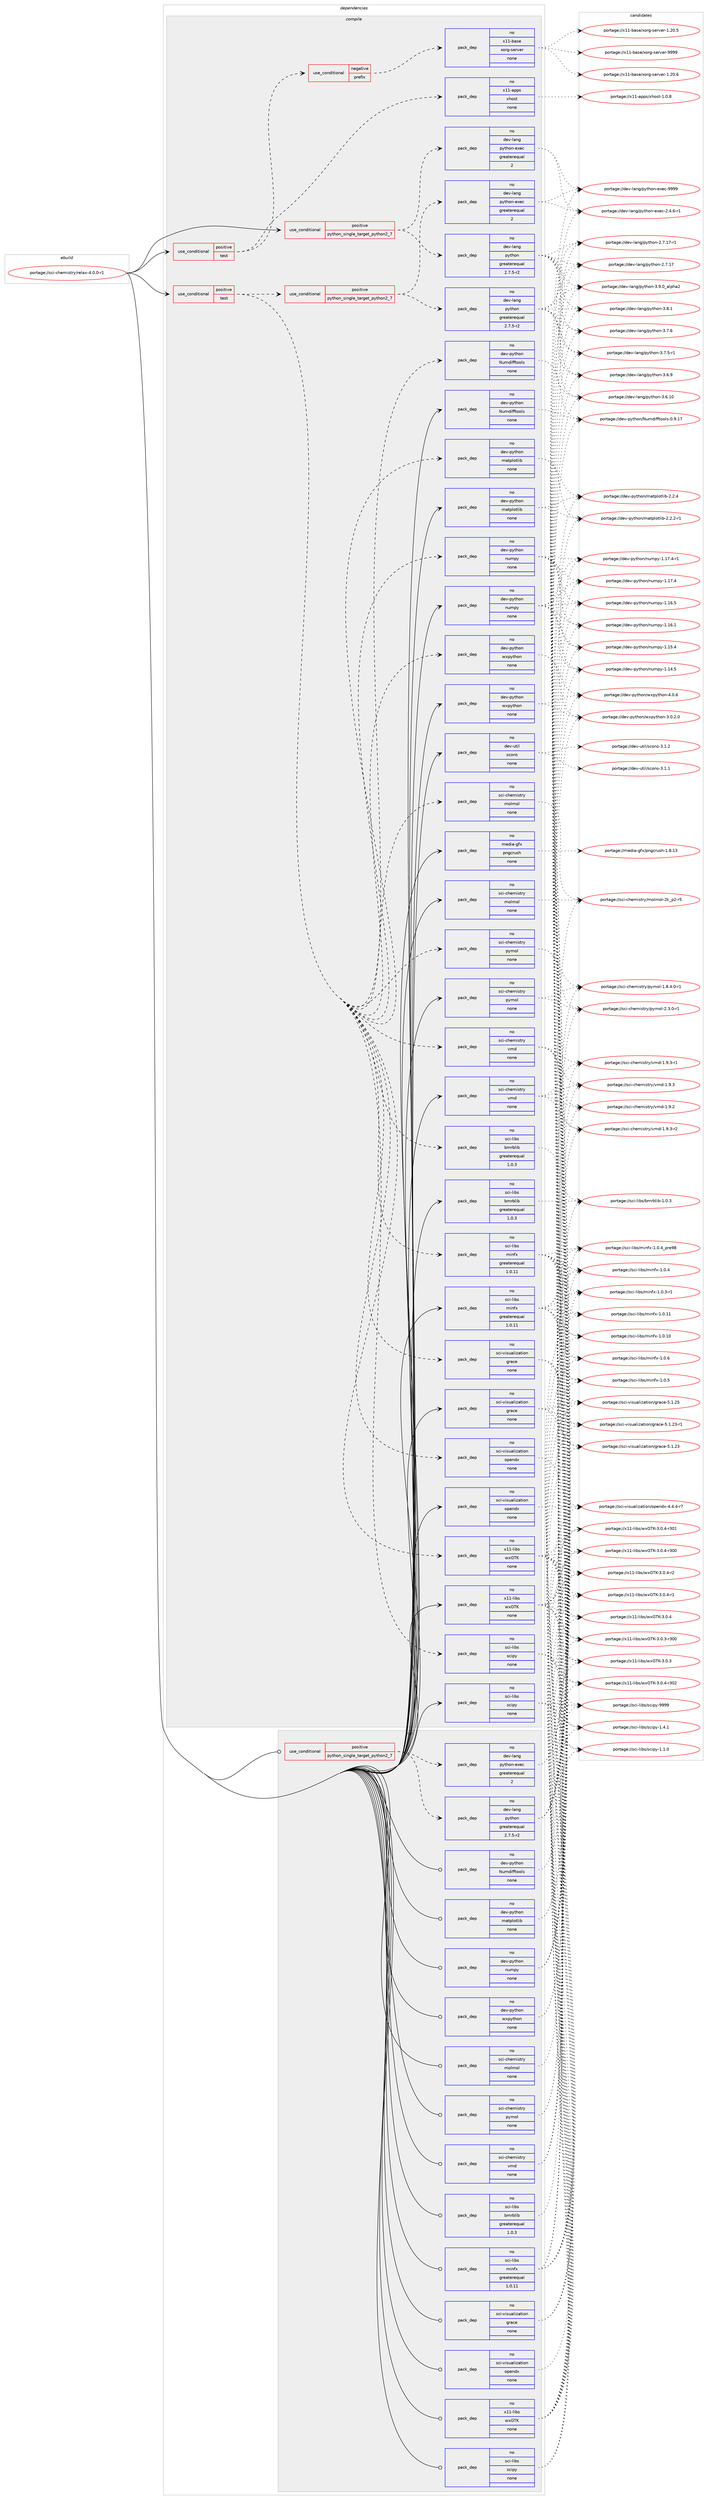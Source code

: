 digraph prolog {

# *************
# Graph options
# *************

newrank=true;
concentrate=true;
compound=true;
graph [rankdir=LR,fontname=Helvetica,fontsize=10,ranksep=1.5];#, ranksep=2.5, nodesep=0.2];
edge  [arrowhead=vee];
node  [fontname=Helvetica,fontsize=10];

# **********
# The ebuild
# **********

subgraph cluster_leftcol {
color=gray;
label=<<i>ebuild</i>>;
id [label="portage://sci-chemistry/relax-4.0.0-r1", color=red, width=4, href="../sci-chemistry/relax-4.0.0-r1.svg"];
}

# ****************
# The dependencies
# ****************

subgraph cluster_midcol {
color=gray;
label=<<i>dependencies</i>>;
subgraph cluster_compile {
fillcolor="#eeeeee";
style=filled;
label=<<i>compile</i>>;
subgraph cond20832 {
dependency107855 [label=<<TABLE BORDER="0" CELLBORDER="1" CELLSPACING="0" CELLPADDING="4"><TR><TD ROWSPAN="3" CELLPADDING="10">use_conditional</TD></TR><TR><TD>positive</TD></TR><TR><TD>python_single_target_python2_7</TD></TR></TABLE>>, shape=none, color=red];
subgraph pack85199 {
dependency107856 [label=<<TABLE BORDER="0" CELLBORDER="1" CELLSPACING="0" CELLPADDING="4" WIDTH="220"><TR><TD ROWSPAN="6" CELLPADDING="30">pack_dep</TD></TR><TR><TD WIDTH="110">no</TD></TR><TR><TD>dev-lang</TD></TR><TR><TD>python</TD></TR><TR><TD>greaterequal</TD></TR><TR><TD>2.7.5-r2</TD></TR></TABLE>>, shape=none, color=blue];
}
dependency107855:e -> dependency107856:w [weight=20,style="dashed",arrowhead="vee"];
subgraph pack85200 {
dependency107857 [label=<<TABLE BORDER="0" CELLBORDER="1" CELLSPACING="0" CELLPADDING="4" WIDTH="220"><TR><TD ROWSPAN="6" CELLPADDING="30">pack_dep</TD></TR><TR><TD WIDTH="110">no</TD></TR><TR><TD>dev-lang</TD></TR><TR><TD>python-exec</TD></TR><TR><TD>greaterequal</TD></TR><TR><TD>2</TD></TR></TABLE>>, shape=none, color=blue];
}
dependency107855:e -> dependency107857:w [weight=20,style="dashed",arrowhead="vee"];
}
id:e -> dependency107855:w [weight=20,style="solid",arrowhead="vee"];
subgraph cond20833 {
dependency107858 [label=<<TABLE BORDER="0" CELLBORDER="1" CELLSPACING="0" CELLPADDING="4"><TR><TD ROWSPAN="3" CELLPADDING="10">use_conditional</TD></TR><TR><TD>positive</TD></TR><TR><TD>test</TD></TR></TABLE>>, shape=none, color=red];
subgraph cond20834 {
dependency107859 [label=<<TABLE BORDER="0" CELLBORDER="1" CELLSPACING="0" CELLPADDING="4"><TR><TD ROWSPAN="3" CELLPADDING="10">use_conditional</TD></TR><TR><TD>negative</TD></TR><TR><TD>prefix</TD></TR></TABLE>>, shape=none, color=red];
subgraph pack85201 {
dependency107860 [label=<<TABLE BORDER="0" CELLBORDER="1" CELLSPACING="0" CELLPADDING="4" WIDTH="220"><TR><TD ROWSPAN="6" CELLPADDING="30">pack_dep</TD></TR><TR><TD WIDTH="110">no</TD></TR><TR><TD>x11-base</TD></TR><TR><TD>xorg-server</TD></TR><TR><TD>none</TD></TR><TR><TD></TD></TR></TABLE>>, shape=none, color=blue];
}
dependency107859:e -> dependency107860:w [weight=20,style="dashed",arrowhead="vee"];
}
dependency107858:e -> dependency107859:w [weight=20,style="dashed",arrowhead="vee"];
subgraph pack85202 {
dependency107861 [label=<<TABLE BORDER="0" CELLBORDER="1" CELLSPACING="0" CELLPADDING="4" WIDTH="220"><TR><TD ROWSPAN="6" CELLPADDING="30">pack_dep</TD></TR><TR><TD WIDTH="110">no</TD></TR><TR><TD>x11-apps</TD></TR><TR><TD>xhost</TD></TR><TR><TD>none</TD></TR><TR><TD></TD></TR></TABLE>>, shape=none, color=blue];
}
dependency107858:e -> dependency107861:w [weight=20,style="dashed",arrowhead="vee"];
}
id:e -> dependency107858:w [weight=20,style="solid",arrowhead="vee"];
subgraph cond20835 {
dependency107862 [label=<<TABLE BORDER="0" CELLBORDER="1" CELLSPACING="0" CELLPADDING="4"><TR><TD ROWSPAN="3" CELLPADDING="10">use_conditional</TD></TR><TR><TD>positive</TD></TR><TR><TD>test</TD></TR></TABLE>>, shape=none, color=red];
subgraph cond20836 {
dependency107863 [label=<<TABLE BORDER="0" CELLBORDER="1" CELLSPACING="0" CELLPADDING="4"><TR><TD ROWSPAN="3" CELLPADDING="10">use_conditional</TD></TR><TR><TD>positive</TD></TR><TR><TD>python_single_target_python2_7</TD></TR></TABLE>>, shape=none, color=red];
subgraph pack85203 {
dependency107864 [label=<<TABLE BORDER="0" CELLBORDER="1" CELLSPACING="0" CELLPADDING="4" WIDTH="220"><TR><TD ROWSPAN="6" CELLPADDING="30">pack_dep</TD></TR><TR><TD WIDTH="110">no</TD></TR><TR><TD>dev-lang</TD></TR><TR><TD>python</TD></TR><TR><TD>greaterequal</TD></TR><TR><TD>2.7.5-r2</TD></TR></TABLE>>, shape=none, color=blue];
}
dependency107863:e -> dependency107864:w [weight=20,style="dashed",arrowhead="vee"];
subgraph pack85204 {
dependency107865 [label=<<TABLE BORDER="0" CELLBORDER="1" CELLSPACING="0" CELLPADDING="4" WIDTH="220"><TR><TD ROWSPAN="6" CELLPADDING="30">pack_dep</TD></TR><TR><TD WIDTH="110">no</TD></TR><TR><TD>dev-lang</TD></TR><TR><TD>python-exec</TD></TR><TR><TD>greaterequal</TD></TR><TR><TD>2</TD></TR></TABLE>>, shape=none, color=blue];
}
dependency107863:e -> dependency107865:w [weight=20,style="dashed",arrowhead="vee"];
}
dependency107862:e -> dependency107863:w [weight=20,style="dashed",arrowhead="vee"];
subgraph pack85205 {
dependency107866 [label=<<TABLE BORDER="0" CELLBORDER="1" CELLSPACING="0" CELLPADDING="4" WIDTH="220"><TR><TD ROWSPAN="6" CELLPADDING="30">pack_dep</TD></TR><TR><TD WIDTH="110">no</TD></TR><TR><TD>dev-python</TD></TR><TR><TD>Numdifftools</TD></TR><TR><TD>none</TD></TR><TR><TD></TD></TR></TABLE>>, shape=none, color=blue];
}
dependency107862:e -> dependency107866:w [weight=20,style="dashed",arrowhead="vee"];
subgraph pack85206 {
dependency107867 [label=<<TABLE BORDER="0" CELLBORDER="1" CELLSPACING="0" CELLPADDING="4" WIDTH="220"><TR><TD ROWSPAN="6" CELLPADDING="30">pack_dep</TD></TR><TR><TD WIDTH="110">no</TD></TR><TR><TD>dev-python</TD></TR><TR><TD>matplotlib</TD></TR><TR><TD>none</TD></TR><TR><TD></TD></TR></TABLE>>, shape=none, color=blue];
}
dependency107862:e -> dependency107867:w [weight=20,style="dashed",arrowhead="vee"];
subgraph pack85207 {
dependency107868 [label=<<TABLE BORDER="0" CELLBORDER="1" CELLSPACING="0" CELLPADDING="4" WIDTH="220"><TR><TD ROWSPAN="6" CELLPADDING="30">pack_dep</TD></TR><TR><TD WIDTH="110">no</TD></TR><TR><TD>dev-python</TD></TR><TR><TD>numpy</TD></TR><TR><TD>none</TD></TR><TR><TD></TD></TR></TABLE>>, shape=none, color=blue];
}
dependency107862:e -> dependency107868:w [weight=20,style="dashed",arrowhead="vee"];
subgraph pack85208 {
dependency107869 [label=<<TABLE BORDER="0" CELLBORDER="1" CELLSPACING="0" CELLPADDING="4" WIDTH="220"><TR><TD ROWSPAN="6" CELLPADDING="30">pack_dep</TD></TR><TR><TD WIDTH="110">no</TD></TR><TR><TD>dev-python</TD></TR><TR><TD>wxpython</TD></TR><TR><TD>none</TD></TR><TR><TD></TD></TR></TABLE>>, shape=none, color=blue];
}
dependency107862:e -> dependency107869:w [weight=20,style="dashed",arrowhead="vee"];
subgraph pack85209 {
dependency107870 [label=<<TABLE BORDER="0" CELLBORDER="1" CELLSPACING="0" CELLPADDING="4" WIDTH="220"><TR><TD ROWSPAN="6" CELLPADDING="30">pack_dep</TD></TR><TR><TD WIDTH="110">no</TD></TR><TR><TD>sci-chemistry</TD></TR><TR><TD>molmol</TD></TR><TR><TD>none</TD></TR><TR><TD></TD></TR></TABLE>>, shape=none, color=blue];
}
dependency107862:e -> dependency107870:w [weight=20,style="dashed",arrowhead="vee"];
subgraph pack85210 {
dependency107871 [label=<<TABLE BORDER="0" CELLBORDER="1" CELLSPACING="0" CELLPADDING="4" WIDTH="220"><TR><TD ROWSPAN="6" CELLPADDING="30">pack_dep</TD></TR><TR><TD WIDTH="110">no</TD></TR><TR><TD>sci-chemistry</TD></TR><TR><TD>pymol</TD></TR><TR><TD>none</TD></TR><TR><TD></TD></TR></TABLE>>, shape=none, color=blue];
}
dependency107862:e -> dependency107871:w [weight=20,style="dashed",arrowhead="vee"];
subgraph pack85211 {
dependency107872 [label=<<TABLE BORDER="0" CELLBORDER="1" CELLSPACING="0" CELLPADDING="4" WIDTH="220"><TR><TD ROWSPAN="6" CELLPADDING="30">pack_dep</TD></TR><TR><TD WIDTH="110">no</TD></TR><TR><TD>sci-chemistry</TD></TR><TR><TD>vmd</TD></TR><TR><TD>none</TD></TR><TR><TD></TD></TR></TABLE>>, shape=none, color=blue];
}
dependency107862:e -> dependency107872:w [weight=20,style="dashed",arrowhead="vee"];
subgraph pack85212 {
dependency107873 [label=<<TABLE BORDER="0" CELLBORDER="1" CELLSPACING="0" CELLPADDING="4" WIDTH="220"><TR><TD ROWSPAN="6" CELLPADDING="30">pack_dep</TD></TR><TR><TD WIDTH="110">no</TD></TR><TR><TD>sci-libs</TD></TR><TR><TD>bmrblib</TD></TR><TR><TD>greaterequal</TD></TR><TR><TD>1.0.3</TD></TR></TABLE>>, shape=none, color=blue];
}
dependency107862:e -> dependency107873:w [weight=20,style="dashed",arrowhead="vee"];
subgraph pack85213 {
dependency107874 [label=<<TABLE BORDER="0" CELLBORDER="1" CELLSPACING="0" CELLPADDING="4" WIDTH="220"><TR><TD ROWSPAN="6" CELLPADDING="30">pack_dep</TD></TR><TR><TD WIDTH="110">no</TD></TR><TR><TD>sci-libs</TD></TR><TR><TD>minfx</TD></TR><TR><TD>greaterequal</TD></TR><TR><TD>1.0.11</TD></TR></TABLE>>, shape=none, color=blue];
}
dependency107862:e -> dependency107874:w [weight=20,style="dashed",arrowhead="vee"];
subgraph pack85214 {
dependency107875 [label=<<TABLE BORDER="0" CELLBORDER="1" CELLSPACING="0" CELLPADDING="4" WIDTH="220"><TR><TD ROWSPAN="6" CELLPADDING="30">pack_dep</TD></TR><TR><TD WIDTH="110">no</TD></TR><TR><TD>sci-libs</TD></TR><TR><TD>scipy</TD></TR><TR><TD>none</TD></TR><TR><TD></TD></TR></TABLE>>, shape=none, color=blue];
}
dependency107862:e -> dependency107875:w [weight=20,style="dashed",arrowhead="vee"];
subgraph pack85215 {
dependency107876 [label=<<TABLE BORDER="0" CELLBORDER="1" CELLSPACING="0" CELLPADDING="4" WIDTH="220"><TR><TD ROWSPAN="6" CELLPADDING="30">pack_dep</TD></TR><TR><TD WIDTH="110">no</TD></TR><TR><TD>sci-visualization</TD></TR><TR><TD>grace</TD></TR><TR><TD>none</TD></TR><TR><TD></TD></TR></TABLE>>, shape=none, color=blue];
}
dependency107862:e -> dependency107876:w [weight=20,style="dashed",arrowhead="vee"];
subgraph pack85216 {
dependency107877 [label=<<TABLE BORDER="0" CELLBORDER="1" CELLSPACING="0" CELLPADDING="4" WIDTH="220"><TR><TD ROWSPAN="6" CELLPADDING="30">pack_dep</TD></TR><TR><TD WIDTH="110">no</TD></TR><TR><TD>sci-visualization</TD></TR><TR><TD>opendx</TD></TR><TR><TD>none</TD></TR><TR><TD></TD></TR></TABLE>>, shape=none, color=blue];
}
dependency107862:e -> dependency107877:w [weight=20,style="dashed",arrowhead="vee"];
subgraph pack85217 {
dependency107878 [label=<<TABLE BORDER="0" CELLBORDER="1" CELLSPACING="0" CELLPADDING="4" WIDTH="220"><TR><TD ROWSPAN="6" CELLPADDING="30">pack_dep</TD></TR><TR><TD WIDTH="110">no</TD></TR><TR><TD>x11-libs</TD></TR><TR><TD>wxGTK</TD></TR><TR><TD>none</TD></TR><TR><TD></TD></TR></TABLE>>, shape=none, color=blue];
}
dependency107862:e -> dependency107878:w [weight=20,style="dashed",arrowhead="vee"];
}
id:e -> dependency107862:w [weight=20,style="solid",arrowhead="vee"];
subgraph pack85218 {
dependency107879 [label=<<TABLE BORDER="0" CELLBORDER="1" CELLSPACING="0" CELLPADDING="4" WIDTH="220"><TR><TD ROWSPAN="6" CELLPADDING="30">pack_dep</TD></TR><TR><TD WIDTH="110">no</TD></TR><TR><TD>dev-python</TD></TR><TR><TD>Numdifftools</TD></TR><TR><TD>none</TD></TR><TR><TD></TD></TR></TABLE>>, shape=none, color=blue];
}
id:e -> dependency107879:w [weight=20,style="solid",arrowhead="vee"];
subgraph pack85219 {
dependency107880 [label=<<TABLE BORDER="0" CELLBORDER="1" CELLSPACING="0" CELLPADDING="4" WIDTH="220"><TR><TD ROWSPAN="6" CELLPADDING="30">pack_dep</TD></TR><TR><TD WIDTH="110">no</TD></TR><TR><TD>dev-python</TD></TR><TR><TD>matplotlib</TD></TR><TR><TD>none</TD></TR><TR><TD></TD></TR></TABLE>>, shape=none, color=blue];
}
id:e -> dependency107880:w [weight=20,style="solid",arrowhead="vee"];
subgraph pack85220 {
dependency107881 [label=<<TABLE BORDER="0" CELLBORDER="1" CELLSPACING="0" CELLPADDING="4" WIDTH="220"><TR><TD ROWSPAN="6" CELLPADDING="30">pack_dep</TD></TR><TR><TD WIDTH="110">no</TD></TR><TR><TD>dev-python</TD></TR><TR><TD>numpy</TD></TR><TR><TD>none</TD></TR><TR><TD></TD></TR></TABLE>>, shape=none, color=blue];
}
id:e -> dependency107881:w [weight=20,style="solid",arrowhead="vee"];
subgraph pack85221 {
dependency107882 [label=<<TABLE BORDER="0" CELLBORDER="1" CELLSPACING="0" CELLPADDING="4" WIDTH="220"><TR><TD ROWSPAN="6" CELLPADDING="30">pack_dep</TD></TR><TR><TD WIDTH="110">no</TD></TR><TR><TD>dev-python</TD></TR><TR><TD>wxpython</TD></TR><TR><TD>none</TD></TR><TR><TD></TD></TR></TABLE>>, shape=none, color=blue];
}
id:e -> dependency107882:w [weight=20,style="solid",arrowhead="vee"];
subgraph pack85222 {
dependency107883 [label=<<TABLE BORDER="0" CELLBORDER="1" CELLSPACING="0" CELLPADDING="4" WIDTH="220"><TR><TD ROWSPAN="6" CELLPADDING="30">pack_dep</TD></TR><TR><TD WIDTH="110">no</TD></TR><TR><TD>dev-util</TD></TR><TR><TD>scons</TD></TR><TR><TD>none</TD></TR><TR><TD></TD></TR></TABLE>>, shape=none, color=blue];
}
id:e -> dependency107883:w [weight=20,style="solid",arrowhead="vee"];
subgraph pack85223 {
dependency107884 [label=<<TABLE BORDER="0" CELLBORDER="1" CELLSPACING="0" CELLPADDING="4" WIDTH="220"><TR><TD ROWSPAN="6" CELLPADDING="30">pack_dep</TD></TR><TR><TD WIDTH="110">no</TD></TR><TR><TD>media-gfx</TD></TR><TR><TD>pngcrush</TD></TR><TR><TD>none</TD></TR><TR><TD></TD></TR></TABLE>>, shape=none, color=blue];
}
id:e -> dependency107884:w [weight=20,style="solid",arrowhead="vee"];
subgraph pack85224 {
dependency107885 [label=<<TABLE BORDER="0" CELLBORDER="1" CELLSPACING="0" CELLPADDING="4" WIDTH="220"><TR><TD ROWSPAN="6" CELLPADDING="30">pack_dep</TD></TR><TR><TD WIDTH="110">no</TD></TR><TR><TD>sci-chemistry</TD></TR><TR><TD>molmol</TD></TR><TR><TD>none</TD></TR><TR><TD></TD></TR></TABLE>>, shape=none, color=blue];
}
id:e -> dependency107885:w [weight=20,style="solid",arrowhead="vee"];
subgraph pack85225 {
dependency107886 [label=<<TABLE BORDER="0" CELLBORDER="1" CELLSPACING="0" CELLPADDING="4" WIDTH="220"><TR><TD ROWSPAN="6" CELLPADDING="30">pack_dep</TD></TR><TR><TD WIDTH="110">no</TD></TR><TR><TD>sci-chemistry</TD></TR><TR><TD>pymol</TD></TR><TR><TD>none</TD></TR><TR><TD></TD></TR></TABLE>>, shape=none, color=blue];
}
id:e -> dependency107886:w [weight=20,style="solid",arrowhead="vee"];
subgraph pack85226 {
dependency107887 [label=<<TABLE BORDER="0" CELLBORDER="1" CELLSPACING="0" CELLPADDING="4" WIDTH="220"><TR><TD ROWSPAN="6" CELLPADDING="30">pack_dep</TD></TR><TR><TD WIDTH="110">no</TD></TR><TR><TD>sci-chemistry</TD></TR><TR><TD>vmd</TD></TR><TR><TD>none</TD></TR><TR><TD></TD></TR></TABLE>>, shape=none, color=blue];
}
id:e -> dependency107887:w [weight=20,style="solid",arrowhead="vee"];
subgraph pack85227 {
dependency107888 [label=<<TABLE BORDER="0" CELLBORDER="1" CELLSPACING="0" CELLPADDING="4" WIDTH="220"><TR><TD ROWSPAN="6" CELLPADDING="30">pack_dep</TD></TR><TR><TD WIDTH="110">no</TD></TR><TR><TD>sci-libs</TD></TR><TR><TD>bmrblib</TD></TR><TR><TD>greaterequal</TD></TR><TR><TD>1.0.3</TD></TR></TABLE>>, shape=none, color=blue];
}
id:e -> dependency107888:w [weight=20,style="solid",arrowhead="vee"];
subgraph pack85228 {
dependency107889 [label=<<TABLE BORDER="0" CELLBORDER="1" CELLSPACING="0" CELLPADDING="4" WIDTH="220"><TR><TD ROWSPAN="6" CELLPADDING="30">pack_dep</TD></TR><TR><TD WIDTH="110">no</TD></TR><TR><TD>sci-libs</TD></TR><TR><TD>minfx</TD></TR><TR><TD>greaterequal</TD></TR><TR><TD>1.0.11</TD></TR></TABLE>>, shape=none, color=blue];
}
id:e -> dependency107889:w [weight=20,style="solid",arrowhead="vee"];
subgraph pack85229 {
dependency107890 [label=<<TABLE BORDER="0" CELLBORDER="1" CELLSPACING="0" CELLPADDING="4" WIDTH="220"><TR><TD ROWSPAN="6" CELLPADDING="30">pack_dep</TD></TR><TR><TD WIDTH="110">no</TD></TR><TR><TD>sci-libs</TD></TR><TR><TD>scipy</TD></TR><TR><TD>none</TD></TR><TR><TD></TD></TR></TABLE>>, shape=none, color=blue];
}
id:e -> dependency107890:w [weight=20,style="solid",arrowhead="vee"];
subgraph pack85230 {
dependency107891 [label=<<TABLE BORDER="0" CELLBORDER="1" CELLSPACING="0" CELLPADDING="4" WIDTH="220"><TR><TD ROWSPAN="6" CELLPADDING="30">pack_dep</TD></TR><TR><TD WIDTH="110">no</TD></TR><TR><TD>sci-visualization</TD></TR><TR><TD>grace</TD></TR><TR><TD>none</TD></TR><TR><TD></TD></TR></TABLE>>, shape=none, color=blue];
}
id:e -> dependency107891:w [weight=20,style="solid",arrowhead="vee"];
subgraph pack85231 {
dependency107892 [label=<<TABLE BORDER="0" CELLBORDER="1" CELLSPACING="0" CELLPADDING="4" WIDTH="220"><TR><TD ROWSPAN="6" CELLPADDING="30">pack_dep</TD></TR><TR><TD WIDTH="110">no</TD></TR><TR><TD>sci-visualization</TD></TR><TR><TD>opendx</TD></TR><TR><TD>none</TD></TR><TR><TD></TD></TR></TABLE>>, shape=none, color=blue];
}
id:e -> dependency107892:w [weight=20,style="solid",arrowhead="vee"];
subgraph pack85232 {
dependency107893 [label=<<TABLE BORDER="0" CELLBORDER="1" CELLSPACING="0" CELLPADDING="4" WIDTH="220"><TR><TD ROWSPAN="6" CELLPADDING="30">pack_dep</TD></TR><TR><TD WIDTH="110">no</TD></TR><TR><TD>x11-libs</TD></TR><TR><TD>wxGTK</TD></TR><TR><TD>none</TD></TR><TR><TD></TD></TR></TABLE>>, shape=none, color=blue];
}
id:e -> dependency107893:w [weight=20,style="solid",arrowhead="vee"];
}
subgraph cluster_compileandrun {
fillcolor="#eeeeee";
style=filled;
label=<<i>compile and run</i>>;
}
subgraph cluster_run {
fillcolor="#eeeeee";
style=filled;
label=<<i>run</i>>;
subgraph cond20837 {
dependency107894 [label=<<TABLE BORDER="0" CELLBORDER="1" CELLSPACING="0" CELLPADDING="4"><TR><TD ROWSPAN="3" CELLPADDING="10">use_conditional</TD></TR><TR><TD>positive</TD></TR><TR><TD>python_single_target_python2_7</TD></TR></TABLE>>, shape=none, color=red];
subgraph pack85233 {
dependency107895 [label=<<TABLE BORDER="0" CELLBORDER="1" CELLSPACING="0" CELLPADDING="4" WIDTH="220"><TR><TD ROWSPAN="6" CELLPADDING="30">pack_dep</TD></TR><TR><TD WIDTH="110">no</TD></TR><TR><TD>dev-lang</TD></TR><TR><TD>python</TD></TR><TR><TD>greaterequal</TD></TR><TR><TD>2.7.5-r2</TD></TR></TABLE>>, shape=none, color=blue];
}
dependency107894:e -> dependency107895:w [weight=20,style="dashed",arrowhead="vee"];
subgraph pack85234 {
dependency107896 [label=<<TABLE BORDER="0" CELLBORDER="1" CELLSPACING="0" CELLPADDING="4" WIDTH="220"><TR><TD ROWSPAN="6" CELLPADDING="30">pack_dep</TD></TR><TR><TD WIDTH="110">no</TD></TR><TR><TD>dev-lang</TD></TR><TR><TD>python-exec</TD></TR><TR><TD>greaterequal</TD></TR><TR><TD>2</TD></TR></TABLE>>, shape=none, color=blue];
}
dependency107894:e -> dependency107896:w [weight=20,style="dashed",arrowhead="vee"];
}
id:e -> dependency107894:w [weight=20,style="solid",arrowhead="odot"];
subgraph pack85235 {
dependency107897 [label=<<TABLE BORDER="0" CELLBORDER="1" CELLSPACING="0" CELLPADDING="4" WIDTH="220"><TR><TD ROWSPAN="6" CELLPADDING="30">pack_dep</TD></TR><TR><TD WIDTH="110">no</TD></TR><TR><TD>dev-python</TD></TR><TR><TD>Numdifftools</TD></TR><TR><TD>none</TD></TR><TR><TD></TD></TR></TABLE>>, shape=none, color=blue];
}
id:e -> dependency107897:w [weight=20,style="solid",arrowhead="odot"];
subgraph pack85236 {
dependency107898 [label=<<TABLE BORDER="0" CELLBORDER="1" CELLSPACING="0" CELLPADDING="4" WIDTH="220"><TR><TD ROWSPAN="6" CELLPADDING="30">pack_dep</TD></TR><TR><TD WIDTH="110">no</TD></TR><TR><TD>dev-python</TD></TR><TR><TD>matplotlib</TD></TR><TR><TD>none</TD></TR><TR><TD></TD></TR></TABLE>>, shape=none, color=blue];
}
id:e -> dependency107898:w [weight=20,style="solid",arrowhead="odot"];
subgraph pack85237 {
dependency107899 [label=<<TABLE BORDER="0" CELLBORDER="1" CELLSPACING="0" CELLPADDING="4" WIDTH="220"><TR><TD ROWSPAN="6" CELLPADDING="30">pack_dep</TD></TR><TR><TD WIDTH="110">no</TD></TR><TR><TD>dev-python</TD></TR><TR><TD>numpy</TD></TR><TR><TD>none</TD></TR><TR><TD></TD></TR></TABLE>>, shape=none, color=blue];
}
id:e -> dependency107899:w [weight=20,style="solid",arrowhead="odot"];
subgraph pack85238 {
dependency107900 [label=<<TABLE BORDER="0" CELLBORDER="1" CELLSPACING="0" CELLPADDING="4" WIDTH="220"><TR><TD ROWSPAN="6" CELLPADDING="30">pack_dep</TD></TR><TR><TD WIDTH="110">no</TD></TR><TR><TD>dev-python</TD></TR><TR><TD>wxpython</TD></TR><TR><TD>none</TD></TR><TR><TD></TD></TR></TABLE>>, shape=none, color=blue];
}
id:e -> dependency107900:w [weight=20,style="solid",arrowhead="odot"];
subgraph pack85239 {
dependency107901 [label=<<TABLE BORDER="0" CELLBORDER="1" CELLSPACING="0" CELLPADDING="4" WIDTH="220"><TR><TD ROWSPAN="6" CELLPADDING="30">pack_dep</TD></TR><TR><TD WIDTH="110">no</TD></TR><TR><TD>sci-chemistry</TD></TR><TR><TD>molmol</TD></TR><TR><TD>none</TD></TR><TR><TD></TD></TR></TABLE>>, shape=none, color=blue];
}
id:e -> dependency107901:w [weight=20,style="solid",arrowhead="odot"];
subgraph pack85240 {
dependency107902 [label=<<TABLE BORDER="0" CELLBORDER="1" CELLSPACING="0" CELLPADDING="4" WIDTH="220"><TR><TD ROWSPAN="6" CELLPADDING="30">pack_dep</TD></TR><TR><TD WIDTH="110">no</TD></TR><TR><TD>sci-chemistry</TD></TR><TR><TD>pymol</TD></TR><TR><TD>none</TD></TR><TR><TD></TD></TR></TABLE>>, shape=none, color=blue];
}
id:e -> dependency107902:w [weight=20,style="solid",arrowhead="odot"];
subgraph pack85241 {
dependency107903 [label=<<TABLE BORDER="0" CELLBORDER="1" CELLSPACING="0" CELLPADDING="4" WIDTH="220"><TR><TD ROWSPAN="6" CELLPADDING="30">pack_dep</TD></TR><TR><TD WIDTH="110">no</TD></TR><TR><TD>sci-chemistry</TD></TR><TR><TD>vmd</TD></TR><TR><TD>none</TD></TR><TR><TD></TD></TR></TABLE>>, shape=none, color=blue];
}
id:e -> dependency107903:w [weight=20,style="solid",arrowhead="odot"];
subgraph pack85242 {
dependency107904 [label=<<TABLE BORDER="0" CELLBORDER="1" CELLSPACING="0" CELLPADDING="4" WIDTH="220"><TR><TD ROWSPAN="6" CELLPADDING="30">pack_dep</TD></TR><TR><TD WIDTH="110">no</TD></TR><TR><TD>sci-libs</TD></TR><TR><TD>bmrblib</TD></TR><TR><TD>greaterequal</TD></TR><TR><TD>1.0.3</TD></TR></TABLE>>, shape=none, color=blue];
}
id:e -> dependency107904:w [weight=20,style="solid",arrowhead="odot"];
subgraph pack85243 {
dependency107905 [label=<<TABLE BORDER="0" CELLBORDER="1" CELLSPACING="0" CELLPADDING="4" WIDTH="220"><TR><TD ROWSPAN="6" CELLPADDING="30">pack_dep</TD></TR><TR><TD WIDTH="110">no</TD></TR><TR><TD>sci-libs</TD></TR><TR><TD>minfx</TD></TR><TR><TD>greaterequal</TD></TR><TR><TD>1.0.11</TD></TR></TABLE>>, shape=none, color=blue];
}
id:e -> dependency107905:w [weight=20,style="solid",arrowhead="odot"];
subgraph pack85244 {
dependency107906 [label=<<TABLE BORDER="0" CELLBORDER="1" CELLSPACING="0" CELLPADDING="4" WIDTH="220"><TR><TD ROWSPAN="6" CELLPADDING="30">pack_dep</TD></TR><TR><TD WIDTH="110">no</TD></TR><TR><TD>sci-libs</TD></TR><TR><TD>scipy</TD></TR><TR><TD>none</TD></TR><TR><TD></TD></TR></TABLE>>, shape=none, color=blue];
}
id:e -> dependency107906:w [weight=20,style="solid",arrowhead="odot"];
subgraph pack85245 {
dependency107907 [label=<<TABLE BORDER="0" CELLBORDER="1" CELLSPACING="0" CELLPADDING="4" WIDTH="220"><TR><TD ROWSPAN="6" CELLPADDING="30">pack_dep</TD></TR><TR><TD WIDTH="110">no</TD></TR><TR><TD>sci-visualization</TD></TR><TR><TD>grace</TD></TR><TR><TD>none</TD></TR><TR><TD></TD></TR></TABLE>>, shape=none, color=blue];
}
id:e -> dependency107907:w [weight=20,style="solid",arrowhead="odot"];
subgraph pack85246 {
dependency107908 [label=<<TABLE BORDER="0" CELLBORDER="1" CELLSPACING="0" CELLPADDING="4" WIDTH="220"><TR><TD ROWSPAN="6" CELLPADDING="30">pack_dep</TD></TR><TR><TD WIDTH="110">no</TD></TR><TR><TD>sci-visualization</TD></TR><TR><TD>opendx</TD></TR><TR><TD>none</TD></TR><TR><TD></TD></TR></TABLE>>, shape=none, color=blue];
}
id:e -> dependency107908:w [weight=20,style="solid",arrowhead="odot"];
subgraph pack85247 {
dependency107909 [label=<<TABLE BORDER="0" CELLBORDER="1" CELLSPACING="0" CELLPADDING="4" WIDTH="220"><TR><TD ROWSPAN="6" CELLPADDING="30">pack_dep</TD></TR><TR><TD WIDTH="110">no</TD></TR><TR><TD>x11-libs</TD></TR><TR><TD>wxGTK</TD></TR><TR><TD>none</TD></TR><TR><TD></TD></TR></TABLE>>, shape=none, color=blue];
}
id:e -> dependency107909:w [weight=20,style="solid",arrowhead="odot"];
}
}

# **************
# The candidates
# **************

subgraph cluster_choices {
rank=same;
color=gray;
label=<<i>candidates</i>>;

subgraph choice85199 {
color=black;
nodesep=1;
choice10010111845108971101034711212111610411111045514657464895971081121049750 [label="portage://dev-lang/python-3.9.0_alpha2", color=red, width=4,href="../dev-lang/python-3.9.0_alpha2.svg"];
choice100101118451089711010347112121116104111110455146564649 [label="portage://dev-lang/python-3.8.1", color=red, width=4,href="../dev-lang/python-3.8.1.svg"];
choice100101118451089711010347112121116104111110455146554654 [label="portage://dev-lang/python-3.7.6", color=red, width=4,href="../dev-lang/python-3.7.6.svg"];
choice1001011184510897110103471121211161041111104551465546534511449 [label="portage://dev-lang/python-3.7.5-r1", color=red, width=4,href="../dev-lang/python-3.7.5-r1.svg"];
choice100101118451089711010347112121116104111110455146544657 [label="portage://dev-lang/python-3.6.9", color=red, width=4,href="../dev-lang/python-3.6.9.svg"];
choice10010111845108971101034711212111610411111045514654464948 [label="portage://dev-lang/python-3.6.10", color=red, width=4,href="../dev-lang/python-3.6.10.svg"];
choice100101118451089711010347112121116104111110455046554649554511449 [label="portage://dev-lang/python-2.7.17-r1", color=red, width=4,href="../dev-lang/python-2.7.17-r1.svg"];
choice10010111845108971101034711212111610411111045504655464955 [label="portage://dev-lang/python-2.7.17", color=red, width=4,href="../dev-lang/python-2.7.17.svg"];
dependency107856:e -> choice10010111845108971101034711212111610411111045514657464895971081121049750:w [style=dotted,weight="100"];
dependency107856:e -> choice100101118451089711010347112121116104111110455146564649:w [style=dotted,weight="100"];
dependency107856:e -> choice100101118451089711010347112121116104111110455146554654:w [style=dotted,weight="100"];
dependency107856:e -> choice1001011184510897110103471121211161041111104551465546534511449:w [style=dotted,weight="100"];
dependency107856:e -> choice100101118451089711010347112121116104111110455146544657:w [style=dotted,weight="100"];
dependency107856:e -> choice10010111845108971101034711212111610411111045514654464948:w [style=dotted,weight="100"];
dependency107856:e -> choice100101118451089711010347112121116104111110455046554649554511449:w [style=dotted,weight="100"];
dependency107856:e -> choice10010111845108971101034711212111610411111045504655464955:w [style=dotted,weight="100"];
}
subgraph choice85200 {
color=black;
nodesep=1;
choice10010111845108971101034711212111610411111045101120101994557575757 [label="portage://dev-lang/python-exec-9999", color=red, width=4,href="../dev-lang/python-exec-9999.svg"];
choice10010111845108971101034711212111610411111045101120101994550465246544511449 [label="portage://dev-lang/python-exec-2.4.6-r1", color=red, width=4,href="../dev-lang/python-exec-2.4.6-r1.svg"];
dependency107857:e -> choice10010111845108971101034711212111610411111045101120101994557575757:w [style=dotted,weight="100"];
dependency107857:e -> choice10010111845108971101034711212111610411111045101120101994550465246544511449:w [style=dotted,weight="100"];
}
subgraph choice85201 {
color=black;
nodesep=1;
choice120494945989711510147120111114103451151011141181011144557575757 [label="portage://x11-base/xorg-server-9999", color=red, width=4,href="../x11-base/xorg-server-9999.svg"];
choice1204949459897115101471201111141034511510111411810111445494650484654 [label="portage://x11-base/xorg-server-1.20.6", color=red, width=4,href="../x11-base/xorg-server-1.20.6.svg"];
choice1204949459897115101471201111141034511510111411810111445494650484653 [label="portage://x11-base/xorg-server-1.20.5", color=red, width=4,href="../x11-base/xorg-server-1.20.5.svg"];
dependency107860:e -> choice120494945989711510147120111114103451151011141181011144557575757:w [style=dotted,weight="100"];
dependency107860:e -> choice1204949459897115101471201111141034511510111411810111445494650484654:w [style=dotted,weight="100"];
dependency107860:e -> choice1204949459897115101471201111141034511510111411810111445494650484653:w [style=dotted,weight="100"];
}
subgraph choice85202 {
color=black;
nodesep=1;
choice1204949459711211211547120104111115116454946484656 [label="portage://x11-apps/xhost-1.0.8", color=red, width=4,href="../x11-apps/xhost-1.0.8.svg"];
dependency107861:e -> choice1204949459711211211547120104111115116454946484656:w [style=dotted,weight="100"];
}
subgraph choice85203 {
color=black;
nodesep=1;
choice10010111845108971101034711212111610411111045514657464895971081121049750 [label="portage://dev-lang/python-3.9.0_alpha2", color=red, width=4,href="../dev-lang/python-3.9.0_alpha2.svg"];
choice100101118451089711010347112121116104111110455146564649 [label="portage://dev-lang/python-3.8.1", color=red, width=4,href="../dev-lang/python-3.8.1.svg"];
choice100101118451089711010347112121116104111110455146554654 [label="portage://dev-lang/python-3.7.6", color=red, width=4,href="../dev-lang/python-3.7.6.svg"];
choice1001011184510897110103471121211161041111104551465546534511449 [label="portage://dev-lang/python-3.7.5-r1", color=red, width=4,href="../dev-lang/python-3.7.5-r1.svg"];
choice100101118451089711010347112121116104111110455146544657 [label="portage://dev-lang/python-3.6.9", color=red, width=4,href="../dev-lang/python-3.6.9.svg"];
choice10010111845108971101034711212111610411111045514654464948 [label="portage://dev-lang/python-3.6.10", color=red, width=4,href="../dev-lang/python-3.6.10.svg"];
choice100101118451089711010347112121116104111110455046554649554511449 [label="portage://dev-lang/python-2.7.17-r1", color=red, width=4,href="../dev-lang/python-2.7.17-r1.svg"];
choice10010111845108971101034711212111610411111045504655464955 [label="portage://dev-lang/python-2.7.17", color=red, width=4,href="../dev-lang/python-2.7.17.svg"];
dependency107864:e -> choice10010111845108971101034711212111610411111045514657464895971081121049750:w [style=dotted,weight="100"];
dependency107864:e -> choice100101118451089711010347112121116104111110455146564649:w [style=dotted,weight="100"];
dependency107864:e -> choice100101118451089711010347112121116104111110455146554654:w [style=dotted,weight="100"];
dependency107864:e -> choice1001011184510897110103471121211161041111104551465546534511449:w [style=dotted,weight="100"];
dependency107864:e -> choice100101118451089711010347112121116104111110455146544657:w [style=dotted,weight="100"];
dependency107864:e -> choice10010111845108971101034711212111610411111045514654464948:w [style=dotted,weight="100"];
dependency107864:e -> choice100101118451089711010347112121116104111110455046554649554511449:w [style=dotted,weight="100"];
dependency107864:e -> choice10010111845108971101034711212111610411111045504655464955:w [style=dotted,weight="100"];
}
subgraph choice85204 {
color=black;
nodesep=1;
choice10010111845108971101034711212111610411111045101120101994557575757 [label="portage://dev-lang/python-exec-9999", color=red, width=4,href="../dev-lang/python-exec-9999.svg"];
choice10010111845108971101034711212111610411111045101120101994550465246544511449 [label="portage://dev-lang/python-exec-2.4.6-r1", color=red, width=4,href="../dev-lang/python-exec-2.4.6-r1.svg"];
dependency107865:e -> choice10010111845108971101034711212111610411111045101120101994557575757:w [style=dotted,weight="100"];
dependency107865:e -> choice10010111845108971101034711212111610411111045101120101994550465246544511449:w [style=dotted,weight="100"];
}
subgraph choice85205 {
color=black;
nodesep=1;
choice10010111845112121116104111110477811710910010510210211611111110811545484657464955 [label="portage://dev-python/Numdifftools-0.9.17", color=red, width=4,href="../dev-python/Numdifftools-0.9.17.svg"];
dependency107866:e -> choice10010111845112121116104111110477811710910010510210211611111110811545484657464955:w [style=dotted,weight="100"];
}
subgraph choice85206 {
color=black;
nodesep=1;
choice10010111845112121116104111110471099711611210811111610810598455046504652 [label="portage://dev-python/matplotlib-2.2.4", color=red, width=4,href="../dev-python/matplotlib-2.2.4.svg"];
choice100101118451121211161041111104710997116112108111116108105984550465046504511449 [label="portage://dev-python/matplotlib-2.2.2-r1", color=red, width=4,href="../dev-python/matplotlib-2.2.2-r1.svg"];
dependency107867:e -> choice10010111845112121116104111110471099711611210811111610810598455046504652:w [style=dotted,weight="100"];
dependency107867:e -> choice100101118451121211161041111104710997116112108111116108105984550465046504511449:w [style=dotted,weight="100"];
}
subgraph choice85207 {
color=black;
nodesep=1;
choice1001011184511212111610411111047110117109112121454946495546524511449 [label="portage://dev-python/numpy-1.17.4-r1", color=red, width=4,href="../dev-python/numpy-1.17.4-r1.svg"];
choice100101118451121211161041111104711011710911212145494649554652 [label="portage://dev-python/numpy-1.17.4", color=red, width=4,href="../dev-python/numpy-1.17.4.svg"];
choice100101118451121211161041111104711011710911212145494649544653 [label="portage://dev-python/numpy-1.16.5", color=red, width=4,href="../dev-python/numpy-1.16.5.svg"];
choice100101118451121211161041111104711011710911212145494649544649 [label="portage://dev-python/numpy-1.16.1", color=red, width=4,href="../dev-python/numpy-1.16.1.svg"];
choice100101118451121211161041111104711011710911212145494649534652 [label="portage://dev-python/numpy-1.15.4", color=red, width=4,href="../dev-python/numpy-1.15.4.svg"];
choice100101118451121211161041111104711011710911212145494649524653 [label="portage://dev-python/numpy-1.14.5", color=red, width=4,href="../dev-python/numpy-1.14.5.svg"];
dependency107868:e -> choice1001011184511212111610411111047110117109112121454946495546524511449:w [style=dotted,weight="100"];
dependency107868:e -> choice100101118451121211161041111104711011710911212145494649554652:w [style=dotted,weight="100"];
dependency107868:e -> choice100101118451121211161041111104711011710911212145494649544653:w [style=dotted,weight="100"];
dependency107868:e -> choice100101118451121211161041111104711011710911212145494649544649:w [style=dotted,weight="100"];
dependency107868:e -> choice100101118451121211161041111104711011710911212145494649534652:w [style=dotted,weight="100"];
dependency107868:e -> choice100101118451121211161041111104711011710911212145494649524653:w [style=dotted,weight="100"];
}
subgraph choice85208 {
color=black;
nodesep=1;
choice1001011184511212111610411111047119120112121116104111110455246484654 [label="portage://dev-python/wxpython-4.0.6", color=red, width=4,href="../dev-python/wxpython-4.0.6.svg"];
choice10010111845112121116104111110471191201121211161041111104551464846504648 [label="portage://dev-python/wxpython-3.0.2.0", color=red, width=4,href="../dev-python/wxpython-3.0.2.0.svg"];
dependency107869:e -> choice1001011184511212111610411111047119120112121116104111110455246484654:w [style=dotted,weight="100"];
dependency107869:e -> choice10010111845112121116104111110471191201121211161041111104551464846504648:w [style=dotted,weight="100"];
}
subgraph choice85209 {
color=black;
nodesep=1;
choice11599105459910410110910511511611412147109111108109111108455010795112504511453 [label="portage://sci-chemistry/molmol-2k_p2-r5", color=red, width=4,href="../sci-chemistry/molmol-2k_p2-r5.svg"];
dependency107870:e -> choice11599105459910410110910511511611412147109111108109111108455010795112504511453:w [style=dotted,weight="100"];
}
subgraph choice85210 {
color=black;
nodesep=1;
choice115991054599104101109105115116114121471121211091111084550465146484511449 [label="portage://sci-chemistry/pymol-2.3.0-r1", color=red, width=4,href="../sci-chemistry/pymol-2.3.0-r1.svg"];
choice1159910545991041011091051151161141214711212110911110845494656465246484511449 [label="portage://sci-chemistry/pymol-1.8.4.0-r1", color=red, width=4,href="../sci-chemistry/pymol-1.8.4.0-r1.svg"];
dependency107871:e -> choice115991054599104101109105115116114121471121211091111084550465146484511449:w [style=dotted,weight="100"];
dependency107871:e -> choice1159910545991041011091051151161141214711212110911110845494656465246484511449:w [style=dotted,weight="100"];
}
subgraph choice85211 {
color=black;
nodesep=1;
choice115991054599104101109105115116114121471181091004549465746514511450 [label="portage://sci-chemistry/vmd-1.9.3-r2", color=red, width=4,href="../sci-chemistry/vmd-1.9.3-r2.svg"];
choice115991054599104101109105115116114121471181091004549465746514511449 [label="portage://sci-chemistry/vmd-1.9.3-r1", color=red, width=4,href="../sci-chemistry/vmd-1.9.3-r1.svg"];
choice11599105459910410110910511511611412147118109100454946574651 [label="portage://sci-chemistry/vmd-1.9.3", color=red, width=4,href="../sci-chemistry/vmd-1.9.3.svg"];
choice11599105459910410110910511511611412147118109100454946574650 [label="portage://sci-chemistry/vmd-1.9.2", color=red, width=4,href="../sci-chemistry/vmd-1.9.2.svg"];
dependency107872:e -> choice115991054599104101109105115116114121471181091004549465746514511450:w [style=dotted,weight="100"];
dependency107872:e -> choice115991054599104101109105115116114121471181091004549465746514511449:w [style=dotted,weight="100"];
dependency107872:e -> choice11599105459910410110910511511611412147118109100454946574651:w [style=dotted,weight="100"];
dependency107872:e -> choice11599105459910410110910511511611412147118109100454946574650:w [style=dotted,weight="100"];
}
subgraph choice85212 {
color=black;
nodesep=1;
choice11599105451081059811547981091149810810598454946484651 [label="portage://sci-libs/bmrblib-1.0.3", color=red, width=4,href="../sci-libs/bmrblib-1.0.3.svg"];
dependency107873:e -> choice11599105451081059811547981091149810810598454946484651:w [style=dotted,weight="100"];
}
subgraph choice85213 {
color=black;
nodesep=1;
choice11599105451081059811547109105110102120454946484654 [label="portage://sci-libs/minfx-1.0.6", color=red, width=4,href="../sci-libs/minfx-1.0.6.svg"];
choice11599105451081059811547109105110102120454946484653 [label="portage://sci-libs/minfx-1.0.5", color=red, width=4,href="../sci-libs/minfx-1.0.5.svg"];
choice11599105451081059811547109105110102120454946484652951121141015756 [label="portage://sci-libs/minfx-1.0.4_pre98", color=red, width=4,href="../sci-libs/minfx-1.0.4_pre98.svg"];
choice11599105451081059811547109105110102120454946484652 [label="portage://sci-libs/minfx-1.0.4", color=red, width=4,href="../sci-libs/minfx-1.0.4.svg"];
choice115991054510810598115471091051101021204549464846514511449 [label="portage://sci-libs/minfx-1.0.3-r1", color=red, width=4,href="../sci-libs/minfx-1.0.3-r1.svg"];
choice1159910545108105981154710910511010212045494648464949 [label="portage://sci-libs/minfx-1.0.11", color=red, width=4,href="../sci-libs/minfx-1.0.11.svg"];
choice1159910545108105981154710910511010212045494648464948 [label="portage://sci-libs/minfx-1.0.10", color=red, width=4,href="../sci-libs/minfx-1.0.10.svg"];
dependency107874:e -> choice11599105451081059811547109105110102120454946484654:w [style=dotted,weight="100"];
dependency107874:e -> choice11599105451081059811547109105110102120454946484653:w [style=dotted,weight="100"];
dependency107874:e -> choice11599105451081059811547109105110102120454946484652951121141015756:w [style=dotted,weight="100"];
dependency107874:e -> choice11599105451081059811547109105110102120454946484652:w [style=dotted,weight="100"];
dependency107874:e -> choice115991054510810598115471091051101021204549464846514511449:w [style=dotted,weight="100"];
dependency107874:e -> choice1159910545108105981154710910511010212045494648464949:w [style=dotted,weight="100"];
dependency107874:e -> choice1159910545108105981154710910511010212045494648464948:w [style=dotted,weight="100"];
}
subgraph choice85214 {
color=black;
nodesep=1;
choice11599105451081059811547115991051121214557575757 [label="portage://sci-libs/scipy-9999", color=red, width=4,href="../sci-libs/scipy-9999.svg"];
choice1159910545108105981154711599105112121454946524649 [label="portage://sci-libs/scipy-1.4.1", color=red, width=4,href="../sci-libs/scipy-1.4.1.svg"];
choice1159910545108105981154711599105112121454946494648 [label="portage://sci-libs/scipy-1.1.0", color=red, width=4,href="../sci-libs/scipy-1.1.0.svg"];
dependency107875:e -> choice11599105451081059811547115991051121214557575757:w [style=dotted,weight="100"];
dependency107875:e -> choice1159910545108105981154711599105112121454946524649:w [style=dotted,weight="100"];
dependency107875:e -> choice1159910545108105981154711599105112121454946494648:w [style=dotted,weight="100"];
}
subgraph choice85215 {
color=black;
nodesep=1;
choice1159910545118105115117971081051229711610511111047103114979910145534649465053 [label="portage://sci-visualization/grace-5.1.25", color=red, width=4,href="../sci-visualization/grace-5.1.25.svg"];
choice11599105451181051151179710810512297116105111110471031149799101455346494650514511449 [label="portage://sci-visualization/grace-5.1.23-r1", color=red, width=4,href="../sci-visualization/grace-5.1.23-r1.svg"];
choice1159910545118105115117971081051229711610511111047103114979910145534649465051 [label="portage://sci-visualization/grace-5.1.23", color=red, width=4,href="../sci-visualization/grace-5.1.23.svg"];
dependency107876:e -> choice1159910545118105115117971081051229711610511111047103114979910145534649465053:w [style=dotted,weight="100"];
dependency107876:e -> choice11599105451181051151179710810512297116105111110471031149799101455346494650514511449:w [style=dotted,weight="100"];
dependency107876:e -> choice1159910545118105115117971081051229711610511111047103114979910145534649465051:w [style=dotted,weight="100"];
}
subgraph choice85216 {
color=black;
nodesep=1;
choice11599105451181051151179710810512297116105111110471111121011101001204552465246524511455 [label="portage://sci-visualization/opendx-4.4.4-r7", color=red, width=4,href="../sci-visualization/opendx-4.4.4-r7.svg"];
dependency107877:e -> choice11599105451181051151179710810512297116105111110471111121011101001204552465246524511455:w [style=dotted,weight="100"];
}
subgraph choice85217 {
color=black;
nodesep=1;
choice120494945108105981154711912071847545514648465245114514850 [label="portage://x11-libs/wxGTK-3.0.4-r302", color=red, width=4,href="../x11-libs/wxGTK-3.0.4-r302.svg"];
choice120494945108105981154711912071847545514648465245114514849 [label="portage://x11-libs/wxGTK-3.0.4-r301", color=red, width=4,href="../x11-libs/wxGTK-3.0.4-r301.svg"];
choice120494945108105981154711912071847545514648465245114514848 [label="portage://x11-libs/wxGTK-3.0.4-r300", color=red, width=4,href="../x11-libs/wxGTK-3.0.4-r300.svg"];
choice12049494510810598115471191207184754551464846524511450 [label="portage://x11-libs/wxGTK-3.0.4-r2", color=red, width=4,href="../x11-libs/wxGTK-3.0.4-r2.svg"];
choice12049494510810598115471191207184754551464846524511449 [label="portage://x11-libs/wxGTK-3.0.4-r1", color=red, width=4,href="../x11-libs/wxGTK-3.0.4-r1.svg"];
choice1204949451081059811547119120718475455146484652 [label="portage://x11-libs/wxGTK-3.0.4", color=red, width=4,href="../x11-libs/wxGTK-3.0.4.svg"];
choice120494945108105981154711912071847545514648465145114514848 [label="portage://x11-libs/wxGTK-3.0.3-r300", color=red, width=4,href="../x11-libs/wxGTK-3.0.3-r300.svg"];
choice1204949451081059811547119120718475455146484651 [label="portage://x11-libs/wxGTK-3.0.3", color=red, width=4,href="../x11-libs/wxGTK-3.0.3.svg"];
dependency107878:e -> choice120494945108105981154711912071847545514648465245114514850:w [style=dotted,weight="100"];
dependency107878:e -> choice120494945108105981154711912071847545514648465245114514849:w [style=dotted,weight="100"];
dependency107878:e -> choice120494945108105981154711912071847545514648465245114514848:w [style=dotted,weight="100"];
dependency107878:e -> choice12049494510810598115471191207184754551464846524511450:w [style=dotted,weight="100"];
dependency107878:e -> choice12049494510810598115471191207184754551464846524511449:w [style=dotted,weight="100"];
dependency107878:e -> choice1204949451081059811547119120718475455146484652:w [style=dotted,weight="100"];
dependency107878:e -> choice120494945108105981154711912071847545514648465145114514848:w [style=dotted,weight="100"];
dependency107878:e -> choice1204949451081059811547119120718475455146484651:w [style=dotted,weight="100"];
}
subgraph choice85218 {
color=black;
nodesep=1;
choice10010111845112121116104111110477811710910010510210211611111110811545484657464955 [label="portage://dev-python/Numdifftools-0.9.17", color=red, width=4,href="../dev-python/Numdifftools-0.9.17.svg"];
dependency107879:e -> choice10010111845112121116104111110477811710910010510210211611111110811545484657464955:w [style=dotted,weight="100"];
}
subgraph choice85219 {
color=black;
nodesep=1;
choice10010111845112121116104111110471099711611210811111610810598455046504652 [label="portage://dev-python/matplotlib-2.2.4", color=red, width=4,href="../dev-python/matplotlib-2.2.4.svg"];
choice100101118451121211161041111104710997116112108111116108105984550465046504511449 [label="portage://dev-python/matplotlib-2.2.2-r1", color=red, width=4,href="../dev-python/matplotlib-2.2.2-r1.svg"];
dependency107880:e -> choice10010111845112121116104111110471099711611210811111610810598455046504652:w [style=dotted,weight="100"];
dependency107880:e -> choice100101118451121211161041111104710997116112108111116108105984550465046504511449:w [style=dotted,weight="100"];
}
subgraph choice85220 {
color=black;
nodesep=1;
choice1001011184511212111610411111047110117109112121454946495546524511449 [label="portage://dev-python/numpy-1.17.4-r1", color=red, width=4,href="../dev-python/numpy-1.17.4-r1.svg"];
choice100101118451121211161041111104711011710911212145494649554652 [label="portage://dev-python/numpy-1.17.4", color=red, width=4,href="../dev-python/numpy-1.17.4.svg"];
choice100101118451121211161041111104711011710911212145494649544653 [label="portage://dev-python/numpy-1.16.5", color=red, width=4,href="../dev-python/numpy-1.16.5.svg"];
choice100101118451121211161041111104711011710911212145494649544649 [label="portage://dev-python/numpy-1.16.1", color=red, width=4,href="../dev-python/numpy-1.16.1.svg"];
choice100101118451121211161041111104711011710911212145494649534652 [label="portage://dev-python/numpy-1.15.4", color=red, width=4,href="../dev-python/numpy-1.15.4.svg"];
choice100101118451121211161041111104711011710911212145494649524653 [label="portage://dev-python/numpy-1.14.5", color=red, width=4,href="../dev-python/numpy-1.14.5.svg"];
dependency107881:e -> choice1001011184511212111610411111047110117109112121454946495546524511449:w [style=dotted,weight="100"];
dependency107881:e -> choice100101118451121211161041111104711011710911212145494649554652:w [style=dotted,weight="100"];
dependency107881:e -> choice100101118451121211161041111104711011710911212145494649544653:w [style=dotted,weight="100"];
dependency107881:e -> choice100101118451121211161041111104711011710911212145494649544649:w [style=dotted,weight="100"];
dependency107881:e -> choice100101118451121211161041111104711011710911212145494649534652:w [style=dotted,weight="100"];
dependency107881:e -> choice100101118451121211161041111104711011710911212145494649524653:w [style=dotted,weight="100"];
}
subgraph choice85221 {
color=black;
nodesep=1;
choice1001011184511212111610411111047119120112121116104111110455246484654 [label="portage://dev-python/wxpython-4.0.6", color=red, width=4,href="../dev-python/wxpython-4.0.6.svg"];
choice10010111845112121116104111110471191201121211161041111104551464846504648 [label="portage://dev-python/wxpython-3.0.2.0", color=red, width=4,href="../dev-python/wxpython-3.0.2.0.svg"];
dependency107882:e -> choice1001011184511212111610411111047119120112121116104111110455246484654:w [style=dotted,weight="100"];
dependency107882:e -> choice10010111845112121116104111110471191201121211161041111104551464846504648:w [style=dotted,weight="100"];
}
subgraph choice85222 {
color=black;
nodesep=1;
choice100101118451171161051084711599111110115455146494650 [label="portage://dev-util/scons-3.1.2", color=red, width=4,href="../dev-util/scons-3.1.2.svg"];
choice100101118451171161051084711599111110115455146494649 [label="portage://dev-util/scons-3.1.1", color=red, width=4,href="../dev-util/scons-3.1.1.svg"];
dependency107883:e -> choice100101118451171161051084711599111110115455146494650:w [style=dotted,weight="100"];
dependency107883:e -> choice100101118451171161051084711599111110115455146494649:w [style=dotted,weight="100"];
}
subgraph choice85223 {
color=black;
nodesep=1;
choice1091011001059745103102120471121101039911411711510445494656464951 [label="portage://media-gfx/pngcrush-1.8.13", color=red, width=4,href="../media-gfx/pngcrush-1.8.13.svg"];
dependency107884:e -> choice1091011001059745103102120471121101039911411711510445494656464951:w [style=dotted,weight="100"];
}
subgraph choice85224 {
color=black;
nodesep=1;
choice11599105459910410110910511511611412147109111108109111108455010795112504511453 [label="portage://sci-chemistry/molmol-2k_p2-r5", color=red, width=4,href="../sci-chemistry/molmol-2k_p2-r5.svg"];
dependency107885:e -> choice11599105459910410110910511511611412147109111108109111108455010795112504511453:w [style=dotted,weight="100"];
}
subgraph choice85225 {
color=black;
nodesep=1;
choice115991054599104101109105115116114121471121211091111084550465146484511449 [label="portage://sci-chemistry/pymol-2.3.0-r1", color=red, width=4,href="../sci-chemistry/pymol-2.3.0-r1.svg"];
choice1159910545991041011091051151161141214711212110911110845494656465246484511449 [label="portage://sci-chemistry/pymol-1.8.4.0-r1", color=red, width=4,href="../sci-chemistry/pymol-1.8.4.0-r1.svg"];
dependency107886:e -> choice115991054599104101109105115116114121471121211091111084550465146484511449:w [style=dotted,weight="100"];
dependency107886:e -> choice1159910545991041011091051151161141214711212110911110845494656465246484511449:w [style=dotted,weight="100"];
}
subgraph choice85226 {
color=black;
nodesep=1;
choice115991054599104101109105115116114121471181091004549465746514511450 [label="portage://sci-chemistry/vmd-1.9.3-r2", color=red, width=4,href="../sci-chemistry/vmd-1.9.3-r2.svg"];
choice115991054599104101109105115116114121471181091004549465746514511449 [label="portage://sci-chemistry/vmd-1.9.3-r1", color=red, width=4,href="../sci-chemistry/vmd-1.9.3-r1.svg"];
choice11599105459910410110910511511611412147118109100454946574651 [label="portage://sci-chemistry/vmd-1.9.3", color=red, width=4,href="../sci-chemistry/vmd-1.9.3.svg"];
choice11599105459910410110910511511611412147118109100454946574650 [label="portage://sci-chemistry/vmd-1.9.2", color=red, width=4,href="../sci-chemistry/vmd-1.9.2.svg"];
dependency107887:e -> choice115991054599104101109105115116114121471181091004549465746514511450:w [style=dotted,weight="100"];
dependency107887:e -> choice115991054599104101109105115116114121471181091004549465746514511449:w [style=dotted,weight="100"];
dependency107887:e -> choice11599105459910410110910511511611412147118109100454946574651:w [style=dotted,weight="100"];
dependency107887:e -> choice11599105459910410110910511511611412147118109100454946574650:w [style=dotted,weight="100"];
}
subgraph choice85227 {
color=black;
nodesep=1;
choice11599105451081059811547981091149810810598454946484651 [label="portage://sci-libs/bmrblib-1.0.3", color=red, width=4,href="../sci-libs/bmrblib-1.0.3.svg"];
dependency107888:e -> choice11599105451081059811547981091149810810598454946484651:w [style=dotted,weight="100"];
}
subgraph choice85228 {
color=black;
nodesep=1;
choice11599105451081059811547109105110102120454946484654 [label="portage://sci-libs/minfx-1.0.6", color=red, width=4,href="../sci-libs/minfx-1.0.6.svg"];
choice11599105451081059811547109105110102120454946484653 [label="portage://sci-libs/minfx-1.0.5", color=red, width=4,href="../sci-libs/minfx-1.0.5.svg"];
choice11599105451081059811547109105110102120454946484652951121141015756 [label="portage://sci-libs/minfx-1.0.4_pre98", color=red, width=4,href="../sci-libs/minfx-1.0.4_pre98.svg"];
choice11599105451081059811547109105110102120454946484652 [label="portage://sci-libs/minfx-1.0.4", color=red, width=4,href="../sci-libs/minfx-1.0.4.svg"];
choice115991054510810598115471091051101021204549464846514511449 [label="portage://sci-libs/minfx-1.0.3-r1", color=red, width=4,href="../sci-libs/minfx-1.0.3-r1.svg"];
choice1159910545108105981154710910511010212045494648464949 [label="portage://sci-libs/minfx-1.0.11", color=red, width=4,href="../sci-libs/minfx-1.0.11.svg"];
choice1159910545108105981154710910511010212045494648464948 [label="portage://sci-libs/minfx-1.0.10", color=red, width=4,href="../sci-libs/minfx-1.0.10.svg"];
dependency107889:e -> choice11599105451081059811547109105110102120454946484654:w [style=dotted,weight="100"];
dependency107889:e -> choice11599105451081059811547109105110102120454946484653:w [style=dotted,weight="100"];
dependency107889:e -> choice11599105451081059811547109105110102120454946484652951121141015756:w [style=dotted,weight="100"];
dependency107889:e -> choice11599105451081059811547109105110102120454946484652:w [style=dotted,weight="100"];
dependency107889:e -> choice115991054510810598115471091051101021204549464846514511449:w [style=dotted,weight="100"];
dependency107889:e -> choice1159910545108105981154710910511010212045494648464949:w [style=dotted,weight="100"];
dependency107889:e -> choice1159910545108105981154710910511010212045494648464948:w [style=dotted,weight="100"];
}
subgraph choice85229 {
color=black;
nodesep=1;
choice11599105451081059811547115991051121214557575757 [label="portage://sci-libs/scipy-9999", color=red, width=4,href="../sci-libs/scipy-9999.svg"];
choice1159910545108105981154711599105112121454946524649 [label="portage://sci-libs/scipy-1.4.1", color=red, width=4,href="../sci-libs/scipy-1.4.1.svg"];
choice1159910545108105981154711599105112121454946494648 [label="portage://sci-libs/scipy-1.1.0", color=red, width=4,href="../sci-libs/scipy-1.1.0.svg"];
dependency107890:e -> choice11599105451081059811547115991051121214557575757:w [style=dotted,weight="100"];
dependency107890:e -> choice1159910545108105981154711599105112121454946524649:w [style=dotted,weight="100"];
dependency107890:e -> choice1159910545108105981154711599105112121454946494648:w [style=dotted,weight="100"];
}
subgraph choice85230 {
color=black;
nodesep=1;
choice1159910545118105115117971081051229711610511111047103114979910145534649465053 [label="portage://sci-visualization/grace-5.1.25", color=red, width=4,href="../sci-visualization/grace-5.1.25.svg"];
choice11599105451181051151179710810512297116105111110471031149799101455346494650514511449 [label="portage://sci-visualization/grace-5.1.23-r1", color=red, width=4,href="../sci-visualization/grace-5.1.23-r1.svg"];
choice1159910545118105115117971081051229711610511111047103114979910145534649465051 [label="portage://sci-visualization/grace-5.1.23", color=red, width=4,href="../sci-visualization/grace-5.1.23.svg"];
dependency107891:e -> choice1159910545118105115117971081051229711610511111047103114979910145534649465053:w [style=dotted,weight="100"];
dependency107891:e -> choice11599105451181051151179710810512297116105111110471031149799101455346494650514511449:w [style=dotted,weight="100"];
dependency107891:e -> choice1159910545118105115117971081051229711610511111047103114979910145534649465051:w [style=dotted,weight="100"];
}
subgraph choice85231 {
color=black;
nodesep=1;
choice11599105451181051151179710810512297116105111110471111121011101001204552465246524511455 [label="portage://sci-visualization/opendx-4.4.4-r7", color=red, width=4,href="../sci-visualization/opendx-4.4.4-r7.svg"];
dependency107892:e -> choice11599105451181051151179710810512297116105111110471111121011101001204552465246524511455:w [style=dotted,weight="100"];
}
subgraph choice85232 {
color=black;
nodesep=1;
choice120494945108105981154711912071847545514648465245114514850 [label="portage://x11-libs/wxGTK-3.0.4-r302", color=red, width=4,href="../x11-libs/wxGTK-3.0.4-r302.svg"];
choice120494945108105981154711912071847545514648465245114514849 [label="portage://x11-libs/wxGTK-3.0.4-r301", color=red, width=4,href="../x11-libs/wxGTK-3.0.4-r301.svg"];
choice120494945108105981154711912071847545514648465245114514848 [label="portage://x11-libs/wxGTK-3.0.4-r300", color=red, width=4,href="../x11-libs/wxGTK-3.0.4-r300.svg"];
choice12049494510810598115471191207184754551464846524511450 [label="portage://x11-libs/wxGTK-3.0.4-r2", color=red, width=4,href="../x11-libs/wxGTK-3.0.4-r2.svg"];
choice12049494510810598115471191207184754551464846524511449 [label="portage://x11-libs/wxGTK-3.0.4-r1", color=red, width=4,href="../x11-libs/wxGTK-3.0.4-r1.svg"];
choice1204949451081059811547119120718475455146484652 [label="portage://x11-libs/wxGTK-3.0.4", color=red, width=4,href="../x11-libs/wxGTK-3.0.4.svg"];
choice120494945108105981154711912071847545514648465145114514848 [label="portage://x11-libs/wxGTK-3.0.3-r300", color=red, width=4,href="../x11-libs/wxGTK-3.0.3-r300.svg"];
choice1204949451081059811547119120718475455146484651 [label="portage://x11-libs/wxGTK-3.0.3", color=red, width=4,href="../x11-libs/wxGTK-3.0.3.svg"];
dependency107893:e -> choice120494945108105981154711912071847545514648465245114514850:w [style=dotted,weight="100"];
dependency107893:e -> choice120494945108105981154711912071847545514648465245114514849:w [style=dotted,weight="100"];
dependency107893:e -> choice120494945108105981154711912071847545514648465245114514848:w [style=dotted,weight="100"];
dependency107893:e -> choice12049494510810598115471191207184754551464846524511450:w [style=dotted,weight="100"];
dependency107893:e -> choice12049494510810598115471191207184754551464846524511449:w [style=dotted,weight="100"];
dependency107893:e -> choice1204949451081059811547119120718475455146484652:w [style=dotted,weight="100"];
dependency107893:e -> choice120494945108105981154711912071847545514648465145114514848:w [style=dotted,weight="100"];
dependency107893:e -> choice1204949451081059811547119120718475455146484651:w [style=dotted,weight="100"];
}
subgraph choice85233 {
color=black;
nodesep=1;
choice10010111845108971101034711212111610411111045514657464895971081121049750 [label="portage://dev-lang/python-3.9.0_alpha2", color=red, width=4,href="../dev-lang/python-3.9.0_alpha2.svg"];
choice100101118451089711010347112121116104111110455146564649 [label="portage://dev-lang/python-3.8.1", color=red, width=4,href="../dev-lang/python-3.8.1.svg"];
choice100101118451089711010347112121116104111110455146554654 [label="portage://dev-lang/python-3.7.6", color=red, width=4,href="../dev-lang/python-3.7.6.svg"];
choice1001011184510897110103471121211161041111104551465546534511449 [label="portage://dev-lang/python-3.7.5-r1", color=red, width=4,href="../dev-lang/python-3.7.5-r1.svg"];
choice100101118451089711010347112121116104111110455146544657 [label="portage://dev-lang/python-3.6.9", color=red, width=4,href="../dev-lang/python-3.6.9.svg"];
choice10010111845108971101034711212111610411111045514654464948 [label="portage://dev-lang/python-3.6.10", color=red, width=4,href="../dev-lang/python-3.6.10.svg"];
choice100101118451089711010347112121116104111110455046554649554511449 [label="portage://dev-lang/python-2.7.17-r1", color=red, width=4,href="../dev-lang/python-2.7.17-r1.svg"];
choice10010111845108971101034711212111610411111045504655464955 [label="portage://dev-lang/python-2.7.17", color=red, width=4,href="../dev-lang/python-2.7.17.svg"];
dependency107895:e -> choice10010111845108971101034711212111610411111045514657464895971081121049750:w [style=dotted,weight="100"];
dependency107895:e -> choice100101118451089711010347112121116104111110455146564649:w [style=dotted,weight="100"];
dependency107895:e -> choice100101118451089711010347112121116104111110455146554654:w [style=dotted,weight="100"];
dependency107895:e -> choice1001011184510897110103471121211161041111104551465546534511449:w [style=dotted,weight="100"];
dependency107895:e -> choice100101118451089711010347112121116104111110455146544657:w [style=dotted,weight="100"];
dependency107895:e -> choice10010111845108971101034711212111610411111045514654464948:w [style=dotted,weight="100"];
dependency107895:e -> choice100101118451089711010347112121116104111110455046554649554511449:w [style=dotted,weight="100"];
dependency107895:e -> choice10010111845108971101034711212111610411111045504655464955:w [style=dotted,weight="100"];
}
subgraph choice85234 {
color=black;
nodesep=1;
choice10010111845108971101034711212111610411111045101120101994557575757 [label="portage://dev-lang/python-exec-9999", color=red, width=4,href="../dev-lang/python-exec-9999.svg"];
choice10010111845108971101034711212111610411111045101120101994550465246544511449 [label="portage://dev-lang/python-exec-2.4.6-r1", color=red, width=4,href="../dev-lang/python-exec-2.4.6-r1.svg"];
dependency107896:e -> choice10010111845108971101034711212111610411111045101120101994557575757:w [style=dotted,weight="100"];
dependency107896:e -> choice10010111845108971101034711212111610411111045101120101994550465246544511449:w [style=dotted,weight="100"];
}
subgraph choice85235 {
color=black;
nodesep=1;
choice10010111845112121116104111110477811710910010510210211611111110811545484657464955 [label="portage://dev-python/Numdifftools-0.9.17", color=red, width=4,href="../dev-python/Numdifftools-0.9.17.svg"];
dependency107897:e -> choice10010111845112121116104111110477811710910010510210211611111110811545484657464955:w [style=dotted,weight="100"];
}
subgraph choice85236 {
color=black;
nodesep=1;
choice10010111845112121116104111110471099711611210811111610810598455046504652 [label="portage://dev-python/matplotlib-2.2.4", color=red, width=4,href="../dev-python/matplotlib-2.2.4.svg"];
choice100101118451121211161041111104710997116112108111116108105984550465046504511449 [label="portage://dev-python/matplotlib-2.2.2-r1", color=red, width=4,href="../dev-python/matplotlib-2.2.2-r1.svg"];
dependency107898:e -> choice10010111845112121116104111110471099711611210811111610810598455046504652:w [style=dotted,weight="100"];
dependency107898:e -> choice100101118451121211161041111104710997116112108111116108105984550465046504511449:w [style=dotted,weight="100"];
}
subgraph choice85237 {
color=black;
nodesep=1;
choice1001011184511212111610411111047110117109112121454946495546524511449 [label="portage://dev-python/numpy-1.17.4-r1", color=red, width=4,href="../dev-python/numpy-1.17.4-r1.svg"];
choice100101118451121211161041111104711011710911212145494649554652 [label="portage://dev-python/numpy-1.17.4", color=red, width=4,href="../dev-python/numpy-1.17.4.svg"];
choice100101118451121211161041111104711011710911212145494649544653 [label="portage://dev-python/numpy-1.16.5", color=red, width=4,href="../dev-python/numpy-1.16.5.svg"];
choice100101118451121211161041111104711011710911212145494649544649 [label="portage://dev-python/numpy-1.16.1", color=red, width=4,href="../dev-python/numpy-1.16.1.svg"];
choice100101118451121211161041111104711011710911212145494649534652 [label="portage://dev-python/numpy-1.15.4", color=red, width=4,href="../dev-python/numpy-1.15.4.svg"];
choice100101118451121211161041111104711011710911212145494649524653 [label="portage://dev-python/numpy-1.14.5", color=red, width=4,href="../dev-python/numpy-1.14.5.svg"];
dependency107899:e -> choice1001011184511212111610411111047110117109112121454946495546524511449:w [style=dotted,weight="100"];
dependency107899:e -> choice100101118451121211161041111104711011710911212145494649554652:w [style=dotted,weight="100"];
dependency107899:e -> choice100101118451121211161041111104711011710911212145494649544653:w [style=dotted,weight="100"];
dependency107899:e -> choice100101118451121211161041111104711011710911212145494649544649:w [style=dotted,weight="100"];
dependency107899:e -> choice100101118451121211161041111104711011710911212145494649534652:w [style=dotted,weight="100"];
dependency107899:e -> choice100101118451121211161041111104711011710911212145494649524653:w [style=dotted,weight="100"];
}
subgraph choice85238 {
color=black;
nodesep=1;
choice1001011184511212111610411111047119120112121116104111110455246484654 [label="portage://dev-python/wxpython-4.0.6", color=red, width=4,href="../dev-python/wxpython-4.0.6.svg"];
choice10010111845112121116104111110471191201121211161041111104551464846504648 [label="portage://dev-python/wxpython-3.0.2.0", color=red, width=4,href="../dev-python/wxpython-3.0.2.0.svg"];
dependency107900:e -> choice1001011184511212111610411111047119120112121116104111110455246484654:w [style=dotted,weight="100"];
dependency107900:e -> choice10010111845112121116104111110471191201121211161041111104551464846504648:w [style=dotted,weight="100"];
}
subgraph choice85239 {
color=black;
nodesep=1;
choice11599105459910410110910511511611412147109111108109111108455010795112504511453 [label="portage://sci-chemistry/molmol-2k_p2-r5", color=red, width=4,href="../sci-chemistry/molmol-2k_p2-r5.svg"];
dependency107901:e -> choice11599105459910410110910511511611412147109111108109111108455010795112504511453:w [style=dotted,weight="100"];
}
subgraph choice85240 {
color=black;
nodesep=1;
choice115991054599104101109105115116114121471121211091111084550465146484511449 [label="portage://sci-chemistry/pymol-2.3.0-r1", color=red, width=4,href="../sci-chemistry/pymol-2.3.0-r1.svg"];
choice1159910545991041011091051151161141214711212110911110845494656465246484511449 [label="portage://sci-chemistry/pymol-1.8.4.0-r1", color=red, width=4,href="../sci-chemistry/pymol-1.8.4.0-r1.svg"];
dependency107902:e -> choice115991054599104101109105115116114121471121211091111084550465146484511449:w [style=dotted,weight="100"];
dependency107902:e -> choice1159910545991041011091051151161141214711212110911110845494656465246484511449:w [style=dotted,weight="100"];
}
subgraph choice85241 {
color=black;
nodesep=1;
choice115991054599104101109105115116114121471181091004549465746514511450 [label="portage://sci-chemistry/vmd-1.9.3-r2", color=red, width=4,href="../sci-chemistry/vmd-1.9.3-r2.svg"];
choice115991054599104101109105115116114121471181091004549465746514511449 [label="portage://sci-chemistry/vmd-1.9.3-r1", color=red, width=4,href="../sci-chemistry/vmd-1.9.3-r1.svg"];
choice11599105459910410110910511511611412147118109100454946574651 [label="portage://sci-chemistry/vmd-1.9.3", color=red, width=4,href="../sci-chemistry/vmd-1.9.3.svg"];
choice11599105459910410110910511511611412147118109100454946574650 [label="portage://sci-chemistry/vmd-1.9.2", color=red, width=4,href="../sci-chemistry/vmd-1.9.2.svg"];
dependency107903:e -> choice115991054599104101109105115116114121471181091004549465746514511450:w [style=dotted,weight="100"];
dependency107903:e -> choice115991054599104101109105115116114121471181091004549465746514511449:w [style=dotted,weight="100"];
dependency107903:e -> choice11599105459910410110910511511611412147118109100454946574651:w [style=dotted,weight="100"];
dependency107903:e -> choice11599105459910410110910511511611412147118109100454946574650:w [style=dotted,weight="100"];
}
subgraph choice85242 {
color=black;
nodesep=1;
choice11599105451081059811547981091149810810598454946484651 [label="portage://sci-libs/bmrblib-1.0.3", color=red, width=4,href="../sci-libs/bmrblib-1.0.3.svg"];
dependency107904:e -> choice11599105451081059811547981091149810810598454946484651:w [style=dotted,weight="100"];
}
subgraph choice85243 {
color=black;
nodesep=1;
choice11599105451081059811547109105110102120454946484654 [label="portage://sci-libs/minfx-1.0.6", color=red, width=4,href="../sci-libs/minfx-1.0.6.svg"];
choice11599105451081059811547109105110102120454946484653 [label="portage://sci-libs/minfx-1.0.5", color=red, width=4,href="../sci-libs/minfx-1.0.5.svg"];
choice11599105451081059811547109105110102120454946484652951121141015756 [label="portage://sci-libs/minfx-1.0.4_pre98", color=red, width=4,href="../sci-libs/minfx-1.0.4_pre98.svg"];
choice11599105451081059811547109105110102120454946484652 [label="portage://sci-libs/minfx-1.0.4", color=red, width=4,href="../sci-libs/minfx-1.0.4.svg"];
choice115991054510810598115471091051101021204549464846514511449 [label="portage://sci-libs/minfx-1.0.3-r1", color=red, width=4,href="../sci-libs/minfx-1.0.3-r1.svg"];
choice1159910545108105981154710910511010212045494648464949 [label="portage://sci-libs/minfx-1.0.11", color=red, width=4,href="../sci-libs/minfx-1.0.11.svg"];
choice1159910545108105981154710910511010212045494648464948 [label="portage://sci-libs/minfx-1.0.10", color=red, width=4,href="../sci-libs/minfx-1.0.10.svg"];
dependency107905:e -> choice11599105451081059811547109105110102120454946484654:w [style=dotted,weight="100"];
dependency107905:e -> choice11599105451081059811547109105110102120454946484653:w [style=dotted,weight="100"];
dependency107905:e -> choice11599105451081059811547109105110102120454946484652951121141015756:w [style=dotted,weight="100"];
dependency107905:e -> choice11599105451081059811547109105110102120454946484652:w [style=dotted,weight="100"];
dependency107905:e -> choice115991054510810598115471091051101021204549464846514511449:w [style=dotted,weight="100"];
dependency107905:e -> choice1159910545108105981154710910511010212045494648464949:w [style=dotted,weight="100"];
dependency107905:e -> choice1159910545108105981154710910511010212045494648464948:w [style=dotted,weight="100"];
}
subgraph choice85244 {
color=black;
nodesep=1;
choice11599105451081059811547115991051121214557575757 [label="portage://sci-libs/scipy-9999", color=red, width=4,href="../sci-libs/scipy-9999.svg"];
choice1159910545108105981154711599105112121454946524649 [label="portage://sci-libs/scipy-1.4.1", color=red, width=4,href="../sci-libs/scipy-1.4.1.svg"];
choice1159910545108105981154711599105112121454946494648 [label="portage://sci-libs/scipy-1.1.0", color=red, width=4,href="../sci-libs/scipy-1.1.0.svg"];
dependency107906:e -> choice11599105451081059811547115991051121214557575757:w [style=dotted,weight="100"];
dependency107906:e -> choice1159910545108105981154711599105112121454946524649:w [style=dotted,weight="100"];
dependency107906:e -> choice1159910545108105981154711599105112121454946494648:w [style=dotted,weight="100"];
}
subgraph choice85245 {
color=black;
nodesep=1;
choice1159910545118105115117971081051229711610511111047103114979910145534649465053 [label="portage://sci-visualization/grace-5.1.25", color=red, width=4,href="../sci-visualization/grace-5.1.25.svg"];
choice11599105451181051151179710810512297116105111110471031149799101455346494650514511449 [label="portage://sci-visualization/grace-5.1.23-r1", color=red, width=4,href="../sci-visualization/grace-5.1.23-r1.svg"];
choice1159910545118105115117971081051229711610511111047103114979910145534649465051 [label="portage://sci-visualization/grace-5.1.23", color=red, width=4,href="../sci-visualization/grace-5.1.23.svg"];
dependency107907:e -> choice1159910545118105115117971081051229711610511111047103114979910145534649465053:w [style=dotted,weight="100"];
dependency107907:e -> choice11599105451181051151179710810512297116105111110471031149799101455346494650514511449:w [style=dotted,weight="100"];
dependency107907:e -> choice1159910545118105115117971081051229711610511111047103114979910145534649465051:w [style=dotted,weight="100"];
}
subgraph choice85246 {
color=black;
nodesep=1;
choice11599105451181051151179710810512297116105111110471111121011101001204552465246524511455 [label="portage://sci-visualization/opendx-4.4.4-r7", color=red, width=4,href="../sci-visualization/opendx-4.4.4-r7.svg"];
dependency107908:e -> choice11599105451181051151179710810512297116105111110471111121011101001204552465246524511455:w [style=dotted,weight="100"];
}
subgraph choice85247 {
color=black;
nodesep=1;
choice120494945108105981154711912071847545514648465245114514850 [label="portage://x11-libs/wxGTK-3.0.4-r302", color=red, width=4,href="../x11-libs/wxGTK-3.0.4-r302.svg"];
choice120494945108105981154711912071847545514648465245114514849 [label="portage://x11-libs/wxGTK-3.0.4-r301", color=red, width=4,href="../x11-libs/wxGTK-3.0.4-r301.svg"];
choice120494945108105981154711912071847545514648465245114514848 [label="portage://x11-libs/wxGTK-3.0.4-r300", color=red, width=4,href="../x11-libs/wxGTK-3.0.4-r300.svg"];
choice12049494510810598115471191207184754551464846524511450 [label="portage://x11-libs/wxGTK-3.0.4-r2", color=red, width=4,href="../x11-libs/wxGTK-3.0.4-r2.svg"];
choice12049494510810598115471191207184754551464846524511449 [label="portage://x11-libs/wxGTK-3.0.4-r1", color=red, width=4,href="../x11-libs/wxGTK-3.0.4-r1.svg"];
choice1204949451081059811547119120718475455146484652 [label="portage://x11-libs/wxGTK-3.0.4", color=red, width=4,href="../x11-libs/wxGTK-3.0.4.svg"];
choice120494945108105981154711912071847545514648465145114514848 [label="portage://x11-libs/wxGTK-3.0.3-r300", color=red, width=4,href="../x11-libs/wxGTK-3.0.3-r300.svg"];
choice1204949451081059811547119120718475455146484651 [label="portage://x11-libs/wxGTK-3.0.3", color=red, width=4,href="../x11-libs/wxGTK-3.0.3.svg"];
dependency107909:e -> choice120494945108105981154711912071847545514648465245114514850:w [style=dotted,weight="100"];
dependency107909:e -> choice120494945108105981154711912071847545514648465245114514849:w [style=dotted,weight="100"];
dependency107909:e -> choice120494945108105981154711912071847545514648465245114514848:w [style=dotted,weight="100"];
dependency107909:e -> choice12049494510810598115471191207184754551464846524511450:w [style=dotted,weight="100"];
dependency107909:e -> choice12049494510810598115471191207184754551464846524511449:w [style=dotted,weight="100"];
dependency107909:e -> choice1204949451081059811547119120718475455146484652:w [style=dotted,weight="100"];
dependency107909:e -> choice120494945108105981154711912071847545514648465145114514848:w [style=dotted,weight="100"];
dependency107909:e -> choice1204949451081059811547119120718475455146484651:w [style=dotted,weight="100"];
}
}

}
